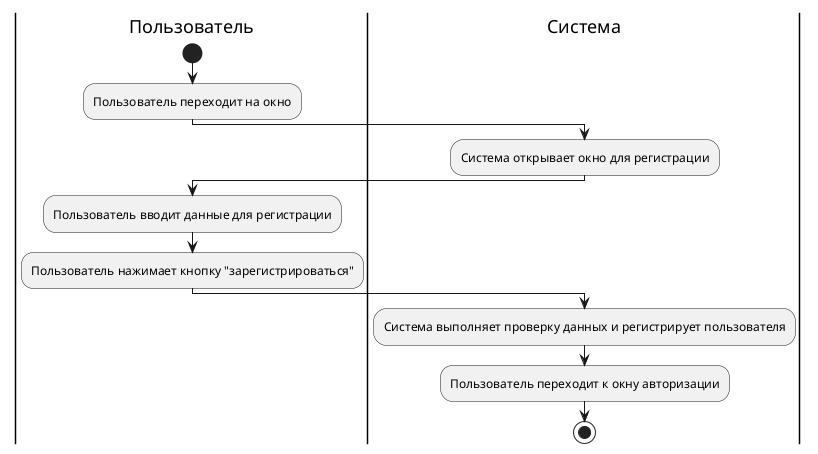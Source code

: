 @startuml
|Пользователь|
start
:Пользователь переходит на окно;

|Система|
:Система открывает окно для регистрации;

|Пользователь|
:Пользователь вводит данные для регистрации;

|Пользователь|
:Пользователь нажимает кнопку "зарегистрироваться";

|Система|
:Система выполняет проверку данных и регистрирует пользователя;

|Система|
:Пользователь переходит к окну авторизации;

stop
@enduml
